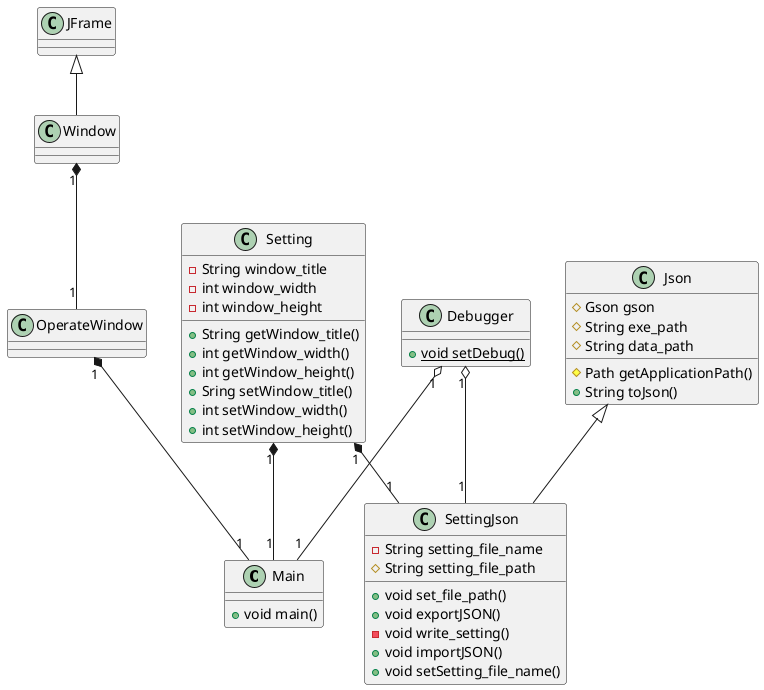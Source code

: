 @startuml
' クラス定義
class Main {
    + void main()
}

class JFrame{

}

class Window {
}

class OperateWindow {
}

class Json {
    # Gson gson
    # String exe_path
    # String data_path
    # Path getApplicationPath()
    + String toJson()
}

class Setting {
    - String window_title
    - int window_width
    - int window_height
    + String getWindow_title()
    + int getWindow_width()
    + int getWindow_height()
    + Sring setWindow_title()
    + int setWindow_width()
    + int setWindow_height()
}

class SettingJson {    
    - String setting_file_name
    # String setting_file_path
    + void set_file_path()
    + void exportJSON()
    - void write_setting()
    + void importJSON()
    + void setSetting_file_name()
}

class Debugger{
    {static}+ void setDebug()
}

' 関係
' Json <|-- SettingJson : 継承
Json <|-- SettingJson
JFrame <|-- Window
Window "1" *-- "1" OperateWindow
OperateWindow "1" *-- "1" Main
Setting "1" *-- "1" SettingJson
Setting "1" *-- "1" Main
Debugger "1" o-- "1" Main
Debugger "1" o-- "1" SettingJson
@enduml